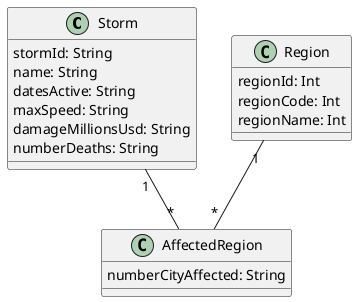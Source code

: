 @startuml "StormRecord"


class Storm{
  stormId: String
  name: String
  datesActive: String
  maxSpeed: String
  damageMillionsUsd: String
  numberDeaths: String
}

class Region{
  regionId: Int
  regionCode: Int
  regionName: Int
}

class AffectedRegion{
  numberCityAffected: String
}



Storm "1" -- "*" AffectedRegion

Region "1" -- "*" AffectedRegion


@enduml